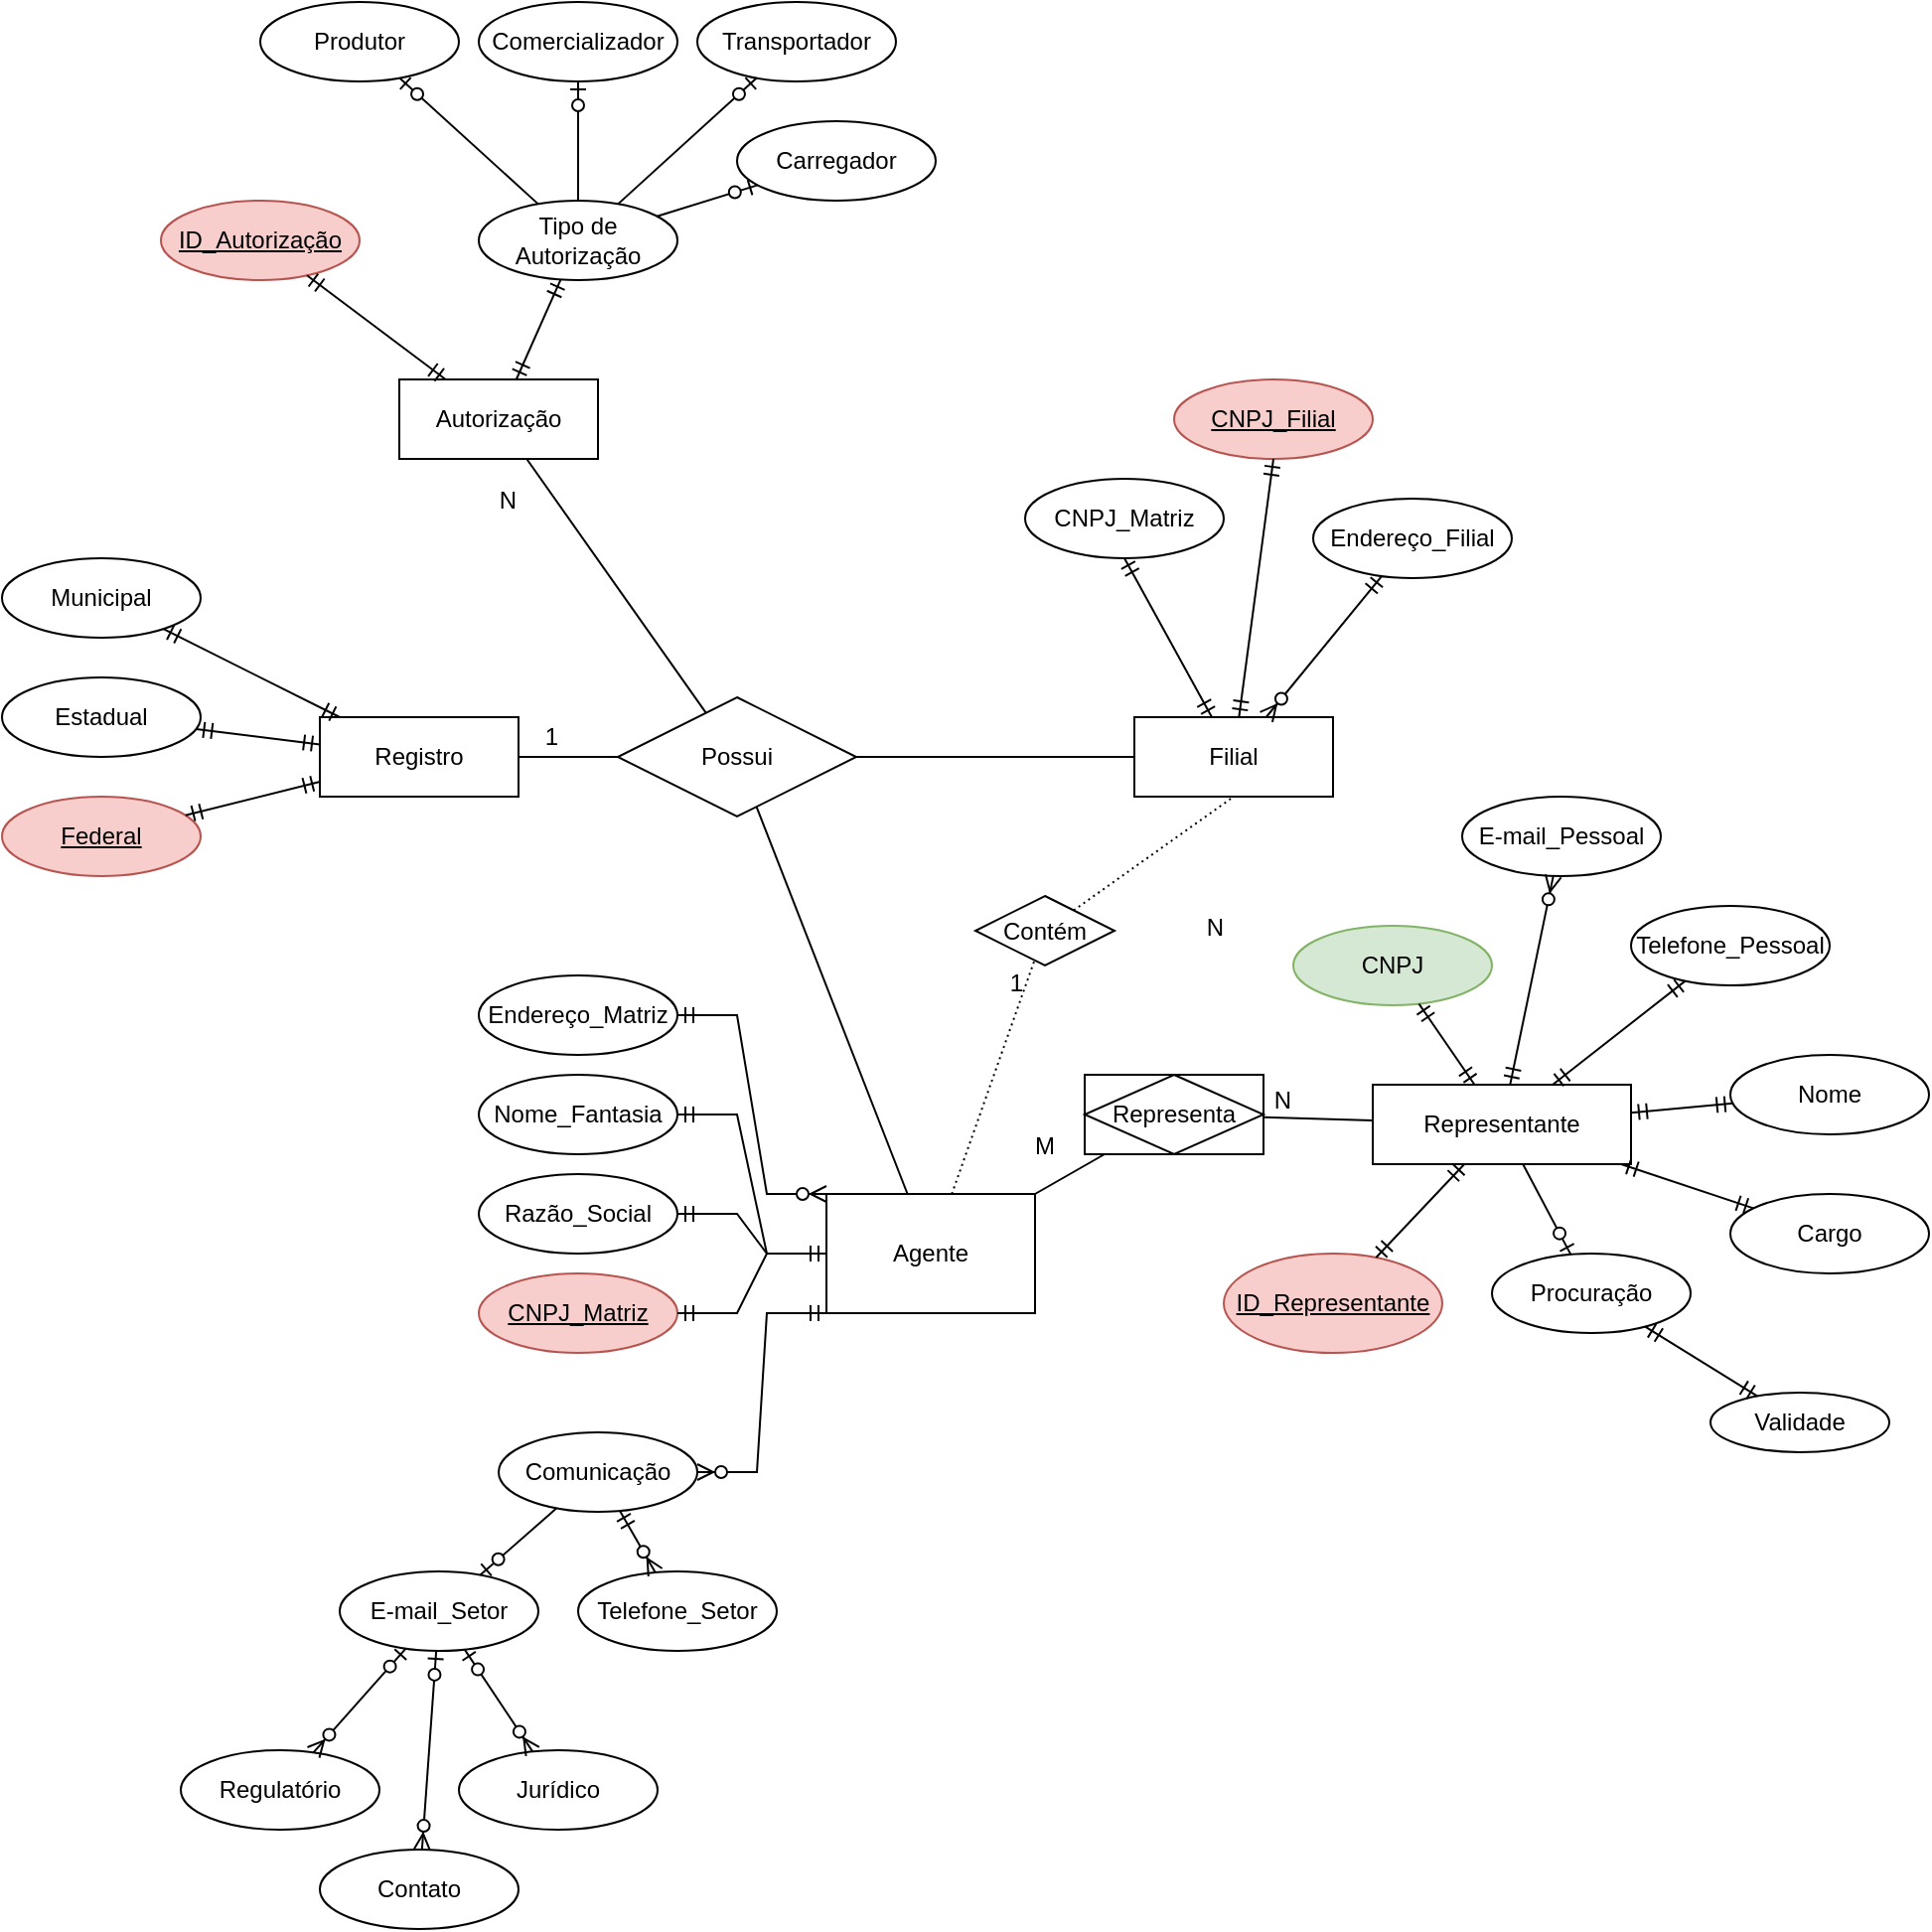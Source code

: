 <mxfile version="17.4.0" type="github">
  <diagram id="ur7IZuqoX-rUSIcCa9Om" name="Page-1">
    <mxGraphModel dx="1249" dy="669" grid="1" gridSize="10" guides="1" tooltips="1" connect="1" arrows="1" fold="1" page="1" pageScale="1" pageWidth="1169" pageHeight="1654" math="0" shadow="0">
      <root>
        <mxCell id="0" />
        <mxCell id="1" parent="0" />
        <mxCell id="HAqWKhdZ4ZWkqPBJDIEz-1" value="Telefone_Setor" style="ellipse;whiteSpace=wrap;html=1;align=center;" parent="1" vertex="1">
          <mxGeometry x="330" y="810" width="100" height="40" as="geometry" />
        </mxCell>
        <mxCell id="HAqWKhdZ4ZWkqPBJDIEz-2" value="E-mail_Setor" style="ellipse;whiteSpace=wrap;html=1;align=center;" parent="1" vertex="1">
          <mxGeometry x="210" y="810" width="100" height="40" as="geometry" />
        </mxCell>
        <mxCell id="HAqWKhdZ4ZWkqPBJDIEz-3" value="Nome_Fantasia" style="ellipse;whiteSpace=wrap;html=1;align=center;" parent="1" vertex="1">
          <mxGeometry x="280" y="560" width="100" height="40" as="geometry" />
        </mxCell>
        <mxCell id="HAqWKhdZ4ZWkqPBJDIEz-4" value="Razão_Social" style="ellipse;whiteSpace=wrap;html=1;align=center;" parent="1" vertex="1">
          <mxGeometry x="280" y="610" width="100" height="40" as="geometry" />
        </mxCell>
        <mxCell id="HAqWKhdZ4ZWkqPBJDIEz-5" value="Endereço_Matriz" style="ellipse;whiteSpace=wrap;html=1;align=center;" parent="1" vertex="1">
          <mxGeometry x="280" y="510" width="100" height="40" as="geometry" />
        </mxCell>
        <mxCell id="HAqWKhdZ4ZWkqPBJDIEz-6" value="Comunicação" style="ellipse;whiteSpace=wrap;html=1;align=center;" parent="1" vertex="1">
          <mxGeometry x="290" y="740" width="100" height="40" as="geometry" />
        </mxCell>
        <mxCell id="HAqWKhdZ4ZWkqPBJDIEz-7" value="CNPJ_Matriz" style="ellipse;whiteSpace=wrap;html=1;align=center;fontStyle=4;fillColor=#f8cecc;strokeColor=#b85450;" parent="1" vertex="1">
          <mxGeometry x="280" y="660" width="100" height="40" as="geometry" />
        </mxCell>
        <mxCell id="HAqWKhdZ4ZWkqPBJDIEz-8" value="Agente" style="whiteSpace=wrap;html=1;align=center;" parent="1" vertex="1">
          <mxGeometry x="455" y="620" width="105" height="60" as="geometry" />
        </mxCell>
        <mxCell id="HAqWKhdZ4ZWkqPBJDIEz-9" value="" style="edgeStyle=entityRelationEdgeStyle;fontSize=12;html=1;endArrow=ERzeroToMany;startArrow=ERmandOne;rounded=0;exitX=0;exitY=1;exitDx=0;exitDy=0;" parent="1" source="HAqWKhdZ4ZWkqPBJDIEz-8" target="HAqWKhdZ4ZWkqPBJDIEz-6" edge="1">
          <mxGeometry width="100" height="100" relative="1" as="geometry">
            <mxPoint x="580" y="640" as="sourcePoint" />
            <mxPoint x="680" y="540" as="targetPoint" />
          </mxGeometry>
        </mxCell>
        <mxCell id="HAqWKhdZ4ZWkqPBJDIEz-11" value="" style="edgeStyle=entityRelationEdgeStyle;fontSize=12;html=1;endArrow=ERmandOne;startArrow=ERmandOne;rounded=0;entryX=0;entryY=0.5;entryDx=0;entryDy=0;" parent="1" source="HAqWKhdZ4ZWkqPBJDIEz-7" target="HAqWKhdZ4ZWkqPBJDIEz-8" edge="1">
          <mxGeometry width="100" height="100" relative="1" as="geometry">
            <mxPoint x="580" y="740" as="sourcePoint" />
            <mxPoint x="680" y="640" as="targetPoint" />
          </mxGeometry>
        </mxCell>
        <mxCell id="HAqWKhdZ4ZWkqPBJDIEz-12" value="" style="edgeStyle=entityRelationEdgeStyle;fontSize=12;html=1;endArrow=ERmandOne;startArrow=ERmandOne;rounded=0;" parent="1" source="HAqWKhdZ4ZWkqPBJDIEz-4" target="HAqWKhdZ4ZWkqPBJDIEz-8" edge="1">
          <mxGeometry width="100" height="100" relative="1" as="geometry">
            <mxPoint x="580" y="740" as="sourcePoint" />
            <mxPoint x="680" y="640" as="targetPoint" />
          </mxGeometry>
        </mxCell>
        <mxCell id="HAqWKhdZ4ZWkqPBJDIEz-13" value="" style="edgeStyle=entityRelationEdgeStyle;fontSize=12;html=1;endArrow=ERmandOne;startArrow=ERmandOne;rounded=0;entryX=0;entryY=0.5;entryDx=0;entryDy=0;" parent="1" source="HAqWKhdZ4ZWkqPBJDIEz-3" target="HAqWKhdZ4ZWkqPBJDIEz-8" edge="1">
          <mxGeometry width="100" height="100" relative="1" as="geometry">
            <mxPoint x="580" y="740" as="sourcePoint" />
            <mxPoint x="680" y="640" as="targetPoint" />
          </mxGeometry>
        </mxCell>
        <mxCell id="HAqWKhdZ4ZWkqPBJDIEz-15" value="" style="edgeStyle=entityRelationEdgeStyle;fontSize=12;html=1;endArrow=ERzeroToMany;startArrow=ERmandOne;rounded=0;entryX=0;entryY=0;entryDx=0;entryDy=0;" parent="1" source="HAqWKhdZ4ZWkqPBJDIEz-5" target="HAqWKhdZ4ZWkqPBJDIEz-8" edge="1">
          <mxGeometry width="100" height="100" relative="1" as="geometry">
            <mxPoint x="580" y="740" as="sourcePoint" />
            <mxPoint x="680" y="640" as="targetPoint" />
          </mxGeometry>
        </mxCell>
        <mxCell id="HAqWKhdZ4ZWkqPBJDIEz-17" value="" style="fontSize=12;html=1;endArrow=ERzeroToMany;startArrow=ERmandOne;rounded=0;" parent="1" source="HAqWKhdZ4ZWkqPBJDIEz-6" target="HAqWKhdZ4ZWkqPBJDIEz-1" edge="1">
          <mxGeometry width="100" height="100" relative="1" as="geometry">
            <mxPoint x="326.519" y="759.259" as="sourcePoint" />
            <mxPoint x="283.481" y="820.741" as="targetPoint" />
            <Array as="points" />
          </mxGeometry>
        </mxCell>
        <mxCell id="HAqWKhdZ4ZWkqPBJDIEz-18" value="Regulatório" style="ellipse;whiteSpace=wrap;html=1;align=center;" parent="1" vertex="1">
          <mxGeometry x="130" y="900" width="100" height="40" as="geometry" />
        </mxCell>
        <mxCell id="HAqWKhdZ4ZWkqPBJDIEz-19" value="Contato" style="ellipse;whiteSpace=wrap;html=1;align=center;" parent="1" vertex="1">
          <mxGeometry x="200" y="950" width="100" height="40" as="geometry" />
        </mxCell>
        <mxCell id="HAqWKhdZ4ZWkqPBJDIEz-20" value="Jurídico" style="ellipse;whiteSpace=wrap;html=1;align=center;" parent="1" vertex="1">
          <mxGeometry x="270" y="900" width="100" height="40" as="geometry" />
        </mxCell>
        <mxCell id="HAqWKhdZ4ZWkqPBJDIEz-21" value="" style="fontSize=12;html=1;endArrow=ERzeroToMany;startArrow=ERzeroToOne;rounded=0;" parent="1" source="HAqWKhdZ4ZWkqPBJDIEz-2" target="HAqWKhdZ4ZWkqPBJDIEz-18" edge="1">
          <mxGeometry width="100" height="100" relative="1" as="geometry">
            <mxPoint x="60" y="1090" as="sourcePoint" />
            <mxPoint x="160" y="990" as="targetPoint" />
          </mxGeometry>
        </mxCell>
        <mxCell id="HAqWKhdZ4ZWkqPBJDIEz-23" value="" style="fontSize=12;html=1;endArrow=ERzeroToOne;endFill=1;rounded=0;" parent="1" source="HAqWKhdZ4ZWkqPBJDIEz-6" target="HAqWKhdZ4ZWkqPBJDIEz-2" edge="1">
          <mxGeometry width="100" height="100" relative="1" as="geometry">
            <mxPoint x="580" y="840" as="sourcePoint" />
            <mxPoint x="680" y="740" as="targetPoint" />
          </mxGeometry>
        </mxCell>
        <mxCell id="HAqWKhdZ4ZWkqPBJDIEz-24" value="" style="fontSize=12;html=1;endArrow=ERzeroToMany;startArrow=ERzeroToOne;rounded=0;" parent="1" source="HAqWKhdZ4ZWkqPBJDIEz-2" target="HAqWKhdZ4ZWkqPBJDIEz-20" edge="1">
          <mxGeometry width="100" height="100" relative="1" as="geometry">
            <mxPoint x="580" y="840" as="sourcePoint" />
            <mxPoint x="680" y="740" as="targetPoint" />
          </mxGeometry>
        </mxCell>
        <mxCell id="HAqWKhdZ4ZWkqPBJDIEz-26" value="" style="fontSize=12;html=1;endArrow=ERzeroToMany;startArrow=ERzeroToOne;rounded=0;" parent="1" source="HAqWKhdZ4ZWkqPBJDIEz-2" target="HAqWKhdZ4ZWkqPBJDIEz-19" edge="1">
          <mxGeometry width="100" height="100" relative="1" as="geometry">
            <mxPoint x="580" y="840" as="sourcePoint" />
            <mxPoint x="390" y="1060" as="targetPoint" />
          </mxGeometry>
        </mxCell>
        <mxCell id="HAqWKhdZ4ZWkqPBJDIEz-27" value="Filial" style="whiteSpace=wrap;html=1;align=center;" parent="1" vertex="1">
          <mxGeometry x="610" y="380" width="100" height="40" as="geometry" />
        </mxCell>
        <mxCell id="HAqWKhdZ4ZWkqPBJDIEz-28" value="Contém" style="shape=rhombus;perimeter=rhombusPerimeter;whiteSpace=wrap;html=1;align=center;" parent="1" vertex="1">
          <mxGeometry x="530" y="470" width="70" height="35" as="geometry" />
        </mxCell>
        <mxCell id="HAqWKhdZ4ZWkqPBJDIEz-32" value="CNPJ_Matriz" style="ellipse;whiteSpace=wrap;html=1;align=center;" parent="1" vertex="1">
          <mxGeometry x="555" y="260" width="100" height="40" as="geometry" />
        </mxCell>
        <mxCell id="HAqWKhdZ4ZWkqPBJDIEz-33" value="CNPJ_Filial" style="ellipse;whiteSpace=wrap;html=1;align=center;fontStyle=4;fillColor=#f8cecc;strokeColor=#b85450;" parent="1" vertex="1">
          <mxGeometry x="630" y="210" width="100" height="40" as="geometry" />
        </mxCell>
        <mxCell id="HAqWKhdZ4ZWkqPBJDIEz-34" value="Endereço_Filial" style="ellipse;whiteSpace=wrap;html=1;align=center;" parent="1" vertex="1">
          <mxGeometry x="700" y="270" width="100" height="40" as="geometry" />
        </mxCell>
        <mxCell id="HAqWKhdZ4ZWkqPBJDIEz-35" value="Autorização" style="whiteSpace=wrap;html=1;align=center;" parent="1" vertex="1">
          <mxGeometry x="240" y="210" width="100" height="40" as="geometry" />
        </mxCell>
        <mxCell id="HAqWKhdZ4ZWkqPBJDIEz-36" value="Registro" style="whiteSpace=wrap;html=1;align=center;" parent="1" vertex="1">
          <mxGeometry x="200" y="380" width="100" height="40" as="geometry" />
        </mxCell>
        <mxCell id="HAqWKhdZ4ZWkqPBJDIEz-38" value="" style="fontSize=12;html=1;endArrow=ERmandOne;startArrow=ERmandOne;rounded=0;entryX=0.5;entryY=1;entryDx=0;entryDy=0;" parent="1" source="HAqWKhdZ4ZWkqPBJDIEz-27" target="HAqWKhdZ4ZWkqPBJDIEz-32" edge="1">
          <mxGeometry width="100" height="100" relative="1" as="geometry">
            <mxPoint x="580" y="440" as="sourcePoint" />
            <mxPoint x="680" y="340" as="targetPoint" />
          </mxGeometry>
        </mxCell>
        <mxCell id="HAqWKhdZ4ZWkqPBJDIEz-39" value="" style="fontSize=12;html=1;endArrow=ERmandOne;startArrow=ERmandOne;rounded=0;entryX=0.5;entryY=1;entryDx=0;entryDy=0;" parent="1" source="HAqWKhdZ4ZWkqPBJDIEz-27" target="HAqWKhdZ4ZWkqPBJDIEz-33" edge="1">
          <mxGeometry width="100" height="100" relative="1" as="geometry">
            <mxPoint x="580" y="440" as="sourcePoint" />
            <mxPoint x="680" y="340" as="targetPoint" />
          </mxGeometry>
        </mxCell>
        <mxCell id="HAqWKhdZ4ZWkqPBJDIEz-41" value="" style="fontSize=12;html=1;endArrow=ERzeroToMany;startArrow=ERmandOne;rounded=0;" parent="1" source="HAqWKhdZ4ZWkqPBJDIEz-34" target="HAqWKhdZ4ZWkqPBJDIEz-27" edge="1">
          <mxGeometry width="100" height="100" relative="1" as="geometry">
            <mxPoint x="570" y="440" as="sourcePoint" />
            <mxPoint x="670" y="340" as="targetPoint" />
          </mxGeometry>
        </mxCell>
        <mxCell id="HAqWKhdZ4ZWkqPBJDIEz-42" value="Representante" style="whiteSpace=wrap;html=1;align=center;" parent="1" vertex="1">
          <mxGeometry x="730" y="565" width="130" height="40" as="geometry" />
        </mxCell>
        <mxCell id="HAqWKhdZ4ZWkqPBJDIEz-43" value="CNPJ" style="ellipse;whiteSpace=wrap;html=1;align=center;fillColor=#d5e8d4;strokeColor=#82b366;" parent="1" vertex="1">
          <mxGeometry x="690" y="485" width="100" height="40" as="geometry" />
        </mxCell>
        <mxCell id="HAqWKhdZ4ZWkqPBJDIEz-44" value="E-mail_Pessoal" style="ellipse;whiteSpace=wrap;html=1;align=center;" parent="1" vertex="1">
          <mxGeometry x="775" y="420" width="100" height="40" as="geometry" />
        </mxCell>
        <mxCell id="HAqWKhdZ4ZWkqPBJDIEz-45" value="Nome" style="ellipse;whiteSpace=wrap;html=1;align=center;" parent="1" vertex="1">
          <mxGeometry x="910" y="550" width="100" height="40" as="geometry" />
        </mxCell>
        <mxCell id="HAqWKhdZ4ZWkqPBJDIEz-46" value="Cargo" style="ellipse;whiteSpace=wrap;html=1;align=center;" parent="1" vertex="1">
          <mxGeometry x="910" y="620" width="100" height="40" as="geometry" />
        </mxCell>
        <mxCell id="HAqWKhdZ4ZWkqPBJDIEz-54" value="" style="fontSize=12;html=1;endArrow=ERmandOne;startArrow=ERmandOne;rounded=0;" parent="1" source="HAqWKhdZ4ZWkqPBJDIEz-42" target="HAqWKhdZ4ZWkqPBJDIEz-43" edge="1">
          <mxGeometry width="100" height="100" relative="1" as="geometry">
            <mxPoint x="580" y="740" as="sourcePoint" />
            <mxPoint x="680" y="640" as="targetPoint" />
          </mxGeometry>
        </mxCell>
        <mxCell id="HAqWKhdZ4ZWkqPBJDIEz-56" value="" style="fontSize=12;html=1;endArrow=ERzeroToMany;startArrow=ERmandOne;rounded=0;" parent="1" source="HAqWKhdZ4ZWkqPBJDIEz-42" target="HAqWKhdZ4ZWkqPBJDIEz-44" edge="1">
          <mxGeometry width="100" height="100" relative="1" as="geometry">
            <mxPoint x="580" y="740" as="sourcePoint" />
            <mxPoint x="680" y="640" as="targetPoint" />
          </mxGeometry>
        </mxCell>
        <mxCell id="HAqWKhdZ4ZWkqPBJDIEz-57" value="" style="fontSize=12;html=1;endArrow=ERmandOne;startArrow=ERmandOne;rounded=0;" parent="1" source="HAqWKhdZ4ZWkqPBJDIEz-42" target="HAqWKhdZ4ZWkqPBJDIEz-45" edge="1">
          <mxGeometry width="100" height="100" relative="1" as="geometry">
            <mxPoint x="580" y="740" as="sourcePoint" />
            <mxPoint x="680" y="640" as="targetPoint" />
          </mxGeometry>
        </mxCell>
        <mxCell id="HAqWKhdZ4ZWkqPBJDIEz-58" value="" style="fontSize=12;html=1;endArrow=ERmandOne;startArrow=ERmandOne;rounded=0;" parent="1" source="HAqWKhdZ4ZWkqPBJDIEz-42" target="HAqWKhdZ4ZWkqPBJDIEz-46" edge="1">
          <mxGeometry width="100" height="100" relative="1" as="geometry">
            <mxPoint x="580" y="740" as="sourcePoint" />
            <mxPoint x="680" y="640" as="targetPoint" />
          </mxGeometry>
        </mxCell>
        <mxCell id="HAqWKhdZ4ZWkqPBJDIEz-59" value="Validade" style="ellipse;whiteSpace=wrap;html=1;align=center;" parent="1" vertex="1">
          <mxGeometry x="900" y="720" width="90" height="30" as="geometry" />
        </mxCell>
        <mxCell id="HAqWKhdZ4ZWkqPBJDIEz-60" value="" style="fontSize=12;html=1;endArrow=ERmandOne;startArrow=ERmandOne;rounded=0;" parent="1" source="HAqWKhdZ4ZWkqPBJDIEz-59" target="P627tCivwq2NR-UUz_ly-27" edge="1">
          <mxGeometry width="100" height="100" relative="1" as="geometry">
            <mxPoint x="580" y="640" as="sourcePoint" />
            <mxPoint x="680" y="540" as="targetPoint" />
          </mxGeometry>
        </mxCell>
        <mxCell id="HAqWKhdZ4ZWkqPBJDIEz-61" value="" style="endArrow=none;html=1;rounded=0;dashed=1;dashPattern=1 2;" parent="1" source="HAqWKhdZ4ZWkqPBJDIEz-8" target="HAqWKhdZ4ZWkqPBJDIEz-28" edge="1">
          <mxGeometry relative="1" as="geometry">
            <mxPoint x="550" y="590" as="sourcePoint" />
            <mxPoint x="710" y="590" as="targetPoint" />
          </mxGeometry>
        </mxCell>
        <mxCell id="HAqWKhdZ4ZWkqPBJDIEz-62" value="1" style="resizable=0;html=1;align=right;verticalAlign=bottom;" parent="HAqWKhdZ4ZWkqPBJDIEz-61" connectable="0" vertex="1">
          <mxGeometry x="1" relative="1" as="geometry">
            <mxPoint x="-5" y="20" as="offset" />
          </mxGeometry>
        </mxCell>
        <mxCell id="HAqWKhdZ4ZWkqPBJDIEz-63" value="" style="endArrow=none;html=1;rounded=0;dashed=1;dashPattern=1 2;entryX=0.5;entryY=1;entryDx=0;entryDy=0;" parent="1" source="HAqWKhdZ4ZWkqPBJDIEz-28" target="HAqWKhdZ4ZWkqPBJDIEz-27" edge="1">
          <mxGeometry relative="1" as="geometry">
            <mxPoint x="550" y="590" as="sourcePoint" />
            <mxPoint x="710" y="590" as="targetPoint" />
          </mxGeometry>
        </mxCell>
        <mxCell id="HAqWKhdZ4ZWkqPBJDIEz-64" value="N" style="resizable=0;html=1;align=right;verticalAlign=bottom;" parent="HAqWKhdZ4ZWkqPBJDIEz-63" connectable="0" vertex="1">
          <mxGeometry x="1" relative="1" as="geometry">
            <mxPoint x="-5" y="75" as="offset" />
          </mxGeometry>
        </mxCell>
        <mxCell id="HAqWKhdZ4ZWkqPBJDIEz-65" value="" style="endArrow=none;html=1;rounded=0;" parent="1" source="HAqWKhdZ4ZWkqPBJDIEz-8" target="HAqWKhdZ4ZWkqPBJDIEz-69" edge="1">
          <mxGeometry relative="1" as="geometry">
            <mxPoint x="550" y="590" as="sourcePoint" />
            <mxPoint x="621.88" y="598.205" as="targetPoint" />
          </mxGeometry>
        </mxCell>
        <mxCell id="HAqWKhdZ4ZWkqPBJDIEz-66" value="M" style="resizable=0;html=1;align=right;verticalAlign=bottom;" parent="HAqWKhdZ4ZWkqPBJDIEz-65" connectable="0" vertex="1">
          <mxGeometry x="1" relative="1" as="geometry">
            <mxPoint x="-25" y="5" as="offset" />
          </mxGeometry>
        </mxCell>
        <mxCell id="HAqWKhdZ4ZWkqPBJDIEz-67" value="" style="endArrow=none;html=1;rounded=0;" parent="1" source="HAqWKhdZ4ZWkqPBJDIEz-69" target="HAqWKhdZ4ZWkqPBJDIEz-42" edge="1">
          <mxGeometry relative="1" as="geometry">
            <mxPoint x="676.832" y="588.812" as="sourcePoint" />
            <mxPoint x="710" y="590" as="targetPoint" />
          </mxGeometry>
        </mxCell>
        <mxCell id="HAqWKhdZ4ZWkqPBJDIEz-68" value="N" style="resizable=0;html=1;align=right;verticalAlign=bottom;" parent="HAqWKhdZ4ZWkqPBJDIEz-67" connectable="0" vertex="1">
          <mxGeometry x="1" relative="1" as="geometry">
            <mxPoint x="-40" y="-2" as="offset" />
          </mxGeometry>
        </mxCell>
        <mxCell id="HAqWKhdZ4ZWkqPBJDIEz-69" value="Representa" style="shape=associativeEntity;whiteSpace=wrap;html=1;align=center;" parent="1" vertex="1">
          <mxGeometry x="585" y="560" width="90" height="40" as="geometry" />
        </mxCell>
        <mxCell id="HAqWKhdZ4ZWkqPBJDIEz-86" value="Telefone_Pessoal" style="ellipse;whiteSpace=wrap;html=1;align=center;" parent="1" vertex="1">
          <mxGeometry x="860" y="475" width="100" height="40" as="geometry" />
        </mxCell>
        <mxCell id="HAqWKhdZ4ZWkqPBJDIEz-87" value="" style="fontSize=12;html=1;endArrow=ERmandOne;startArrow=ERmandOne;rounded=0;" parent="1" source="HAqWKhdZ4ZWkqPBJDIEz-42" target="HAqWKhdZ4ZWkqPBJDIEz-86" edge="1">
          <mxGeometry width="100" height="100" relative="1" as="geometry">
            <mxPoint x="870" y="620" as="sourcePoint" />
            <mxPoint x="931.589" y="637.196" as="targetPoint" />
          </mxGeometry>
        </mxCell>
        <mxCell id="P627tCivwq2NR-UUz_ly-1" value="Possui" style="shape=rhombus;perimeter=rhombusPerimeter;whiteSpace=wrap;html=1;align=center;" vertex="1" parent="1">
          <mxGeometry x="350" y="370" width="120" height="60" as="geometry" />
        </mxCell>
        <mxCell id="P627tCivwq2NR-UUz_ly-2" value="" style="endArrow=none;html=1;rounded=0;" edge="1" parent="1" source="P627tCivwq2NR-UUz_ly-1" target="HAqWKhdZ4ZWkqPBJDIEz-8">
          <mxGeometry relative="1" as="geometry">
            <mxPoint x="500" y="540" as="sourcePoint" />
            <mxPoint x="660" y="540" as="targetPoint" />
          </mxGeometry>
        </mxCell>
        <mxCell id="P627tCivwq2NR-UUz_ly-4" value="" style="endArrow=none;html=1;rounded=0;" edge="1" parent="1" source="P627tCivwq2NR-UUz_ly-1" target="HAqWKhdZ4ZWkqPBJDIEz-27">
          <mxGeometry relative="1" as="geometry">
            <mxPoint x="500" y="540" as="sourcePoint" />
            <mxPoint x="660" y="540" as="targetPoint" />
          </mxGeometry>
        </mxCell>
        <mxCell id="P627tCivwq2NR-UUz_ly-5" value="" style="endArrow=none;html=1;rounded=0;" edge="1" parent="1" source="P627tCivwq2NR-UUz_ly-1" target="HAqWKhdZ4ZWkqPBJDIEz-35">
          <mxGeometry relative="1" as="geometry">
            <mxPoint x="500" y="340" as="sourcePoint" />
            <mxPoint x="660" y="340" as="targetPoint" />
          </mxGeometry>
        </mxCell>
        <mxCell id="P627tCivwq2NR-UUz_ly-6" value="N" style="resizable=0;html=1;align=right;verticalAlign=bottom;" connectable="0" vertex="1" parent="P627tCivwq2NR-UUz_ly-5">
          <mxGeometry x="1" relative="1" as="geometry">
            <mxPoint x="-5" y="30" as="offset" />
          </mxGeometry>
        </mxCell>
        <mxCell id="P627tCivwq2NR-UUz_ly-7" value="" style="endArrow=none;html=1;rounded=0;" edge="1" parent="1" source="P627tCivwq2NR-UUz_ly-1" target="HAqWKhdZ4ZWkqPBJDIEz-36">
          <mxGeometry relative="1" as="geometry">
            <mxPoint x="500" y="440" as="sourcePoint" />
            <mxPoint x="660" y="440" as="targetPoint" />
          </mxGeometry>
        </mxCell>
        <mxCell id="P627tCivwq2NR-UUz_ly-8" value="1" style="resizable=0;html=1;align=right;verticalAlign=bottom;" connectable="0" vertex="1" parent="P627tCivwq2NR-UUz_ly-7">
          <mxGeometry x="1" relative="1" as="geometry">
            <mxPoint x="20" y="-2" as="offset" />
          </mxGeometry>
        </mxCell>
        <mxCell id="P627tCivwq2NR-UUz_ly-9" value="Estadual" style="ellipse;whiteSpace=wrap;html=1;align=center;" vertex="1" parent="1">
          <mxGeometry x="40" y="360" width="100" height="40" as="geometry" />
        </mxCell>
        <mxCell id="P627tCivwq2NR-UUz_ly-10" value="ID_Autorização" style="ellipse;whiteSpace=wrap;html=1;align=center;fontStyle=4;fillColor=#f8cecc;strokeColor=#b85450;" vertex="1" parent="1">
          <mxGeometry x="120" y="120" width="100" height="40" as="geometry" />
        </mxCell>
        <mxCell id="P627tCivwq2NR-UUz_ly-11" value="Tipo de Autorização" style="ellipse;whiteSpace=wrap;html=1;align=center;" vertex="1" parent="1">
          <mxGeometry x="280" y="120" width="100" height="40" as="geometry" />
        </mxCell>
        <mxCell id="P627tCivwq2NR-UUz_ly-12" value="Produtor" style="ellipse;whiteSpace=wrap;html=1;align=center;" vertex="1" parent="1">
          <mxGeometry x="170" y="20" width="100" height="40" as="geometry" />
        </mxCell>
        <mxCell id="P627tCivwq2NR-UUz_ly-13" value="Comercializador" style="ellipse;whiteSpace=wrap;html=1;align=center;" vertex="1" parent="1">
          <mxGeometry x="280" y="20" width="100" height="40" as="geometry" />
        </mxCell>
        <mxCell id="P627tCivwq2NR-UUz_ly-14" value="Transportador" style="ellipse;whiteSpace=wrap;html=1;align=center;" vertex="1" parent="1">
          <mxGeometry x="390" y="20" width="100" height="40" as="geometry" />
        </mxCell>
        <mxCell id="P627tCivwq2NR-UUz_ly-15" value="Carregador" style="ellipse;whiteSpace=wrap;html=1;align=center;" vertex="1" parent="1">
          <mxGeometry x="410" y="80" width="100" height="40" as="geometry" />
        </mxCell>
        <mxCell id="P627tCivwq2NR-UUz_ly-16" value="" style="fontSize=12;html=1;endArrow=ERmandOne;startArrow=ERmandOne;rounded=0;" edge="1" parent="1" source="HAqWKhdZ4ZWkqPBJDIEz-35" target="P627tCivwq2NR-UUz_ly-10">
          <mxGeometry width="100" height="100" relative="1" as="geometry">
            <mxPoint x="230" y="290" as="sourcePoint" />
            <mxPoint x="330" y="190" as="targetPoint" />
          </mxGeometry>
        </mxCell>
        <mxCell id="P627tCivwq2NR-UUz_ly-17" value="Municipal" style="ellipse;whiteSpace=wrap;html=1;align=center;" vertex="1" parent="1">
          <mxGeometry x="40" y="300" width="100" height="40" as="geometry" />
        </mxCell>
        <mxCell id="P627tCivwq2NR-UUz_ly-18" value="Federal" style="ellipse;whiteSpace=wrap;html=1;align=center;fontStyle=4;fillColor=#f8cecc;strokeColor=#b85450;" vertex="1" parent="1">
          <mxGeometry x="40" y="420" width="100" height="40" as="geometry" />
        </mxCell>
        <mxCell id="P627tCivwq2NR-UUz_ly-19" value="" style="fontSize=12;html=1;endArrow=ERmandOne;startArrow=ERmandOne;rounded=0;" edge="1" parent="1" source="HAqWKhdZ4ZWkqPBJDIEz-36" target="P627tCivwq2NR-UUz_ly-17">
          <mxGeometry width="100" height="100" relative="1" as="geometry">
            <mxPoint x="360" y="290" as="sourcePoint" />
            <mxPoint x="460" y="190" as="targetPoint" />
          </mxGeometry>
        </mxCell>
        <mxCell id="P627tCivwq2NR-UUz_ly-20" value="" style="fontSize=12;html=1;endArrow=ERmandOne;startArrow=ERmandOne;rounded=0;" edge="1" parent="1" source="HAqWKhdZ4ZWkqPBJDIEz-36" target="P627tCivwq2NR-UUz_ly-9">
          <mxGeometry width="100" height="100" relative="1" as="geometry">
            <mxPoint x="140" y="390" as="sourcePoint" />
            <mxPoint x="181.43" y="348.57" as="targetPoint" />
          </mxGeometry>
        </mxCell>
        <mxCell id="P627tCivwq2NR-UUz_ly-21" value="" style="fontSize=12;html=1;endArrow=ERmandOne;startArrow=ERmandOne;rounded=0;" edge="1" parent="1" source="P627tCivwq2NR-UUz_ly-18" target="HAqWKhdZ4ZWkqPBJDIEz-36">
          <mxGeometry width="100" height="100" relative="1" as="geometry">
            <mxPoint x="110" y="390" as="sourcePoint" />
            <mxPoint x="89.806" y="349.612" as="targetPoint" />
          </mxGeometry>
        </mxCell>
        <mxCell id="P627tCivwq2NR-UUz_ly-22" value="" style="fontSize=12;html=1;endArrow=ERzeroToOne;endFill=1;rounded=0;" edge="1" parent="1" source="P627tCivwq2NR-UUz_ly-11" target="P627tCivwq2NR-UUz_ly-12">
          <mxGeometry width="100" height="100" relative="1" as="geometry">
            <mxPoint x="360" y="290" as="sourcePoint" />
            <mxPoint x="460" y="190" as="targetPoint" />
          </mxGeometry>
        </mxCell>
        <mxCell id="P627tCivwq2NR-UUz_ly-23" value="" style="fontSize=12;html=1;endArrow=ERzeroToOne;endFill=1;rounded=0;" edge="1" parent="1" source="P627tCivwq2NR-UUz_ly-11" target="P627tCivwq2NR-UUz_ly-13">
          <mxGeometry width="100" height="100" relative="1" as="geometry">
            <mxPoint x="319.882" y="131.69" as="sourcePoint" />
            <mxPoint x="250.137" y="68.306" as="targetPoint" />
          </mxGeometry>
        </mxCell>
        <mxCell id="P627tCivwq2NR-UUz_ly-24" value="" style="fontSize=12;html=1;endArrow=ERzeroToOne;endFill=1;rounded=0;" edge="1" parent="1" source="P627tCivwq2NR-UUz_ly-11" target="P627tCivwq2NR-UUz_ly-14">
          <mxGeometry width="100" height="100" relative="1" as="geometry">
            <mxPoint x="340" y="130" as="sourcePoint" />
            <mxPoint x="340" y="70" as="targetPoint" />
          </mxGeometry>
        </mxCell>
        <mxCell id="P627tCivwq2NR-UUz_ly-25" value="" style="fontSize=12;html=1;endArrow=ERzeroToOne;endFill=1;rounded=0;" edge="1" parent="1" source="P627tCivwq2NR-UUz_ly-11" target="P627tCivwq2NR-UUz_ly-15">
          <mxGeometry width="100" height="100" relative="1" as="geometry">
            <mxPoint x="360.118" y="131.69" as="sourcePoint" />
            <mxPoint x="429.863" y="68.306" as="targetPoint" />
          </mxGeometry>
        </mxCell>
        <mxCell id="P627tCivwq2NR-UUz_ly-26" value="" style="fontSize=12;html=1;endArrow=ERmandOne;startArrow=ERmandOne;rounded=0;" edge="1" parent="1" source="HAqWKhdZ4ZWkqPBJDIEz-35" target="P627tCivwq2NR-UUz_ly-11">
          <mxGeometry width="100" height="100" relative="1" as="geometry">
            <mxPoint x="360" y="290" as="sourcePoint" />
            <mxPoint x="460" y="190" as="targetPoint" />
          </mxGeometry>
        </mxCell>
        <mxCell id="P627tCivwq2NR-UUz_ly-27" value="Procuração" style="ellipse;whiteSpace=wrap;html=1;align=center;" vertex="1" parent="1">
          <mxGeometry x="790" y="650" width="100" height="40" as="geometry" />
        </mxCell>
        <mxCell id="P627tCivwq2NR-UUz_ly-28" value="" style="fontSize=12;html=1;endArrow=ERzeroToOne;endFill=1;rounded=0;" edge="1" parent="1" source="HAqWKhdZ4ZWkqPBJDIEz-42" target="P627tCivwq2NR-UUz_ly-27">
          <mxGeometry width="100" height="100" relative="1" as="geometry">
            <mxPoint x="360" y="740" as="sourcePoint" />
            <mxPoint x="460" y="640" as="targetPoint" />
          </mxGeometry>
        </mxCell>
        <mxCell id="P627tCivwq2NR-UUz_ly-32" value="ID_Representante" style="ellipse;whiteSpace=wrap;html=1;align=center;fontStyle=4;fillColor=#f8cecc;strokeColor=#b85450;" vertex="1" parent="1">
          <mxGeometry x="655" y="650" width="110" height="50" as="geometry" />
        </mxCell>
        <mxCell id="P627tCivwq2NR-UUz_ly-33" value="" style="fontSize=12;html=1;endArrow=ERmandOne;startArrow=ERmandOne;rounded=0;" edge="1" parent="1" source="P627tCivwq2NR-UUz_ly-32" target="HAqWKhdZ4ZWkqPBJDIEz-42">
          <mxGeometry width="100" height="100" relative="1" as="geometry">
            <mxPoint x="600" y="630" as="sourcePoint" />
            <mxPoint x="700" y="530" as="targetPoint" />
          </mxGeometry>
        </mxCell>
      </root>
    </mxGraphModel>
  </diagram>
</mxfile>
